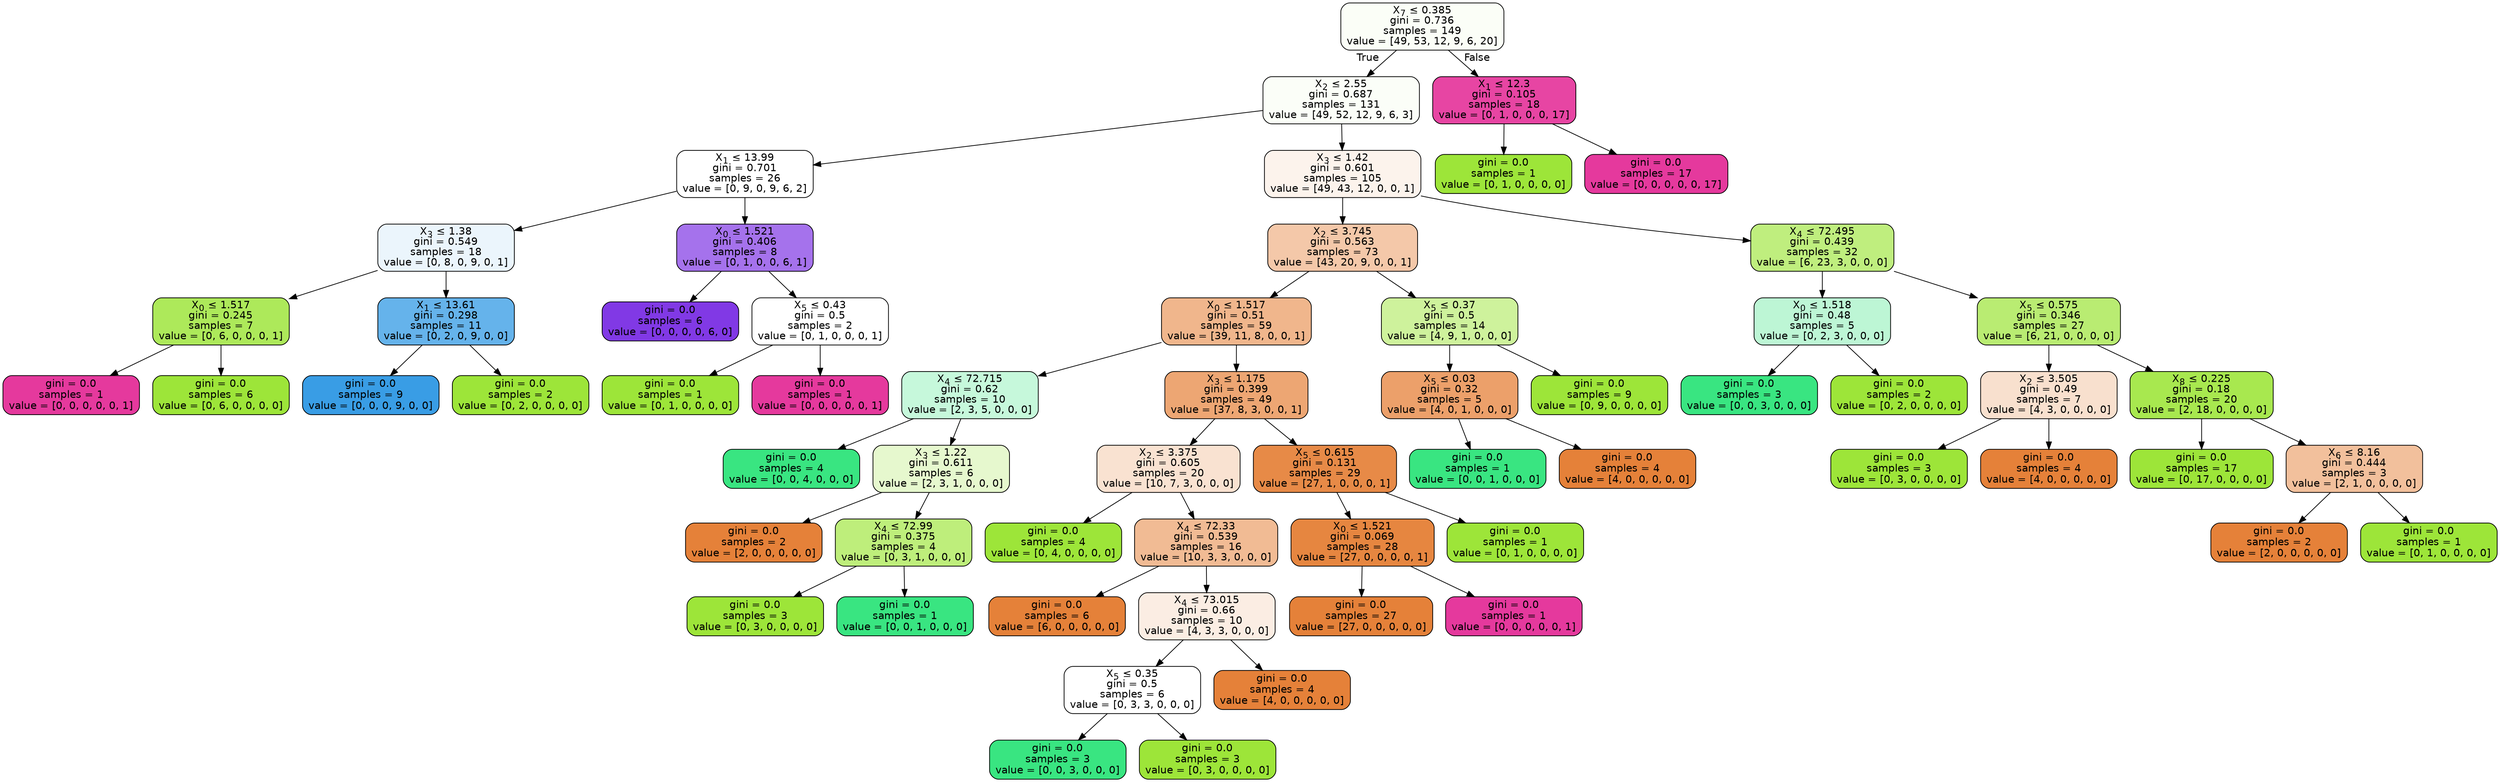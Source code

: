 digraph Tree {
node [shape=box, style="filled, rounded", color="black", fontname=helvetica] ;
edge [fontname=helvetica] ;
0 [label=<X<SUB>7</SUB> &le; 0.385<br/>gini = 0.736<br/>samples = 149<br/>value = [49, 53, 12, 9, 6, 20]>, fillcolor="#fbfef7"] ;
1 [label=<X<SUB>2</SUB> &le; 2.55<br/>gini = 0.687<br/>samples = 131<br/>value = [49, 52, 12, 9, 6, 3]>, fillcolor="#fbfef8"] ;
0 -> 1 [labeldistance=2.5, labelangle=45, headlabel="True"] ;
2 [label=<X<SUB>1</SUB> &le; 13.99<br/>gini = 0.701<br/>samples = 26<br/>value = [0, 9, 0, 9, 6, 2]>, fillcolor="#ffffff"] ;
1 -> 2 ;
3 [label=<X<SUB>3</SUB> &le; 1.38<br/>gini = 0.549<br/>samples = 18<br/>value = [0, 8, 0, 9, 0, 1]>, fillcolor="#ebf5fc"] ;
2 -> 3 ;
4 [label=<X<SUB>0</SUB> &le; 1.517<br/>gini = 0.245<br/>samples = 7<br/>value = [0, 6, 0, 0, 0, 1]>, fillcolor="#ade95a"] ;
3 -> 4 ;
5 [label=<gini = 0.0<br/>samples = 1<br/>value = [0, 0, 0, 0, 0, 1]>, fillcolor="#e5399d"] ;
4 -> 5 ;
6 [label=<gini = 0.0<br/>samples = 6<br/>value = [0, 6, 0, 0, 0, 0]>, fillcolor="#9de539"] ;
4 -> 6 ;
7 [label=<X<SUB>1</SUB> &le; 13.61<br/>gini = 0.298<br/>samples = 11<br/>value = [0, 2, 0, 9, 0, 0]>, fillcolor="#65b3eb"] ;
3 -> 7 ;
8 [label=<gini = 0.0<br/>samples = 9<br/>value = [0, 0, 0, 9, 0, 0]>, fillcolor="#399de5"] ;
7 -> 8 ;
9 [label=<gini = 0.0<br/>samples = 2<br/>value = [0, 2, 0, 0, 0, 0]>, fillcolor="#9de539"] ;
7 -> 9 ;
10 [label=<X<SUB>0</SUB> &le; 1.521<br/>gini = 0.406<br/>samples = 8<br/>value = [0, 1, 0, 0, 6, 1]>, fillcolor="#a572ec"] ;
2 -> 10 ;
11 [label=<gini = 0.0<br/>samples = 6<br/>value = [0, 0, 0, 0, 6, 0]>, fillcolor="#8139e5"] ;
10 -> 11 ;
12 [label=<X<SUB>5</SUB> &le; 0.43<br/>gini = 0.5<br/>samples = 2<br/>value = [0, 1, 0, 0, 0, 1]>, fillcolor="#ffffff"] ;
10 -> 12 ;
13 [label=<gini = 0.0<br/>samples = 1<br/>value = [0, 1, 0, 0, 0, 0]>, fillcolor="#9de539"] ;
12 -> 13 ;
14 [label=<gini = 0.0<br/>samples = 1<br/>value = [0, 0, 0, 0, 0, 1]>, fillcolor="#e5399d"] ;
12 -> 14 ;
15 [label=<X<SUB>3</SUB> &le; 1.42<br/>gini = 0.601<br/>samples = 105<br/>value = [49, 43, 12, 0, 0, 1]>, fillcolor="#fcf3ec"] ;
1 -> 15 ;
16 [label=<X<SUB>2</SUB> &le; 3.745<br/>gini = 0.563<br/>samples = 73<br/>value = [43, 20, 9, 0, 0, 1]>, fillcolor="#f4c8a9"] ;
15 -> 16 ;
17 [label=<X<SUB>0</SUB> &le; 1.517<br/>gini = 0.51<br/>samples = 59<br/>value = [39, 11, 8, 0, 0, 1]>, fillcolor="#f0b68c"] ;
16 -> 17 ;
18 [label=<X<SUB>4</SUB> &le; 72.715<br/>gini = 0.62<br/>samples = 10<br/>value = [2, 3, 5, 0, 0, 0]>, fillcolor="#c6f8db"] ;
17 -> 18 ;
19 [label=<gini = 0.0<br/>samples = 4<br/>value = [0, 0, 4, 0, 0, 0]>, fillcolor="#39e581"] ;
18 -> 19 ;
20 [label=<X<SUB>3</SUB> &le; 1.22<br/>gini = 0.611<br/>samples = 6<br/>value = [2, 3, 1, 0, 0, 0]>, fillcolor="#e6f8ce"] ;
18 -> 20 ;
21 [label=<gini = 0.0<br/>samples = 2<br/>value = [2, 0, 0, 0, 0, 0]>, fillcolor="#e58139"] ;
20 -> 21 ;
22 [label=<X<SUB>4</SUB> &le; 72.99<br/>gini = 0.375<br/>samples = 4<br/>value = [0, 3, 1, 0, 0, 0]>, fillcolor="#beee7b"] ;
20 -> 22 ;
23 [label=<gini = 0.0<br/>samples = 3<br/>value = [0, 3, 0, 0, 0, 0]>, fillcolor="#9de539"] ;
22 -> 23 ;
24 [label=<gini = 0.0<br/>samples = 1<br/>value = [0, 0, 1, 0, 0, 0]>, fillcolor="#39e581"] ;
22 -> 24 ;
25 [label=<X<SUB>3</SUB> &le; 1.175<br/>gini = 0.399<br/>samples = 49<br/>value = [37, 8, 3, 0, 0, 1]>, fillcolor="#eda673"] ;
17 -> 25 ;
26 [label=<X<SUB>2</SUB> &le; 3.375<br/>gini = 0.605<br/>samples = 20<br/>value = [10, 7, 3, 0, 0, 0]>, fillcolor="#f9e2d1"] ;
25 -> 26 ;
27 [label=<gini = 0.0<br/>samples = 4<br/>value = [0, 4, 0, 0, 0, 0]>, fillcolor="#9de539"] ;
26 -> 27 ;
28 [label=<X<SUB>4</SUB> &le; 72.33<br/>gini = 0.539<br/>samples = 16<br/>value = [10, 3, 3, 0, 0, 0]>, fillcolor="#f1bb94"] ;
26 -> 28 ;
29 [label=<gini = 0.0<br/>samples = 6<br/>value = [6, 0, 0, 0, 0, 0]>, fillcolor="#e58139"] ;
28 -> 29 ;
30 [label=<X<SUB>4</SUB> &le; 73.015<br/>gini = 0.66<br/>samples = 10<br/>value = [4, 3, 3, 0, 0, 0]>, fillcolor="#fbede3"] ;
28 -> 30 ;
31 [label=<X<SUB>5</SUB> &le; 0.35<br/>gini = 0.5<br/>samples = 6<br/>value = [0, 3, 3, 0, 0, 0]>, fillcolor="#ffffff"] ;
30 -> 31 ;
32 [label=<gini = 0.0<br/>samples = 3<br/>value = [0, 0, 3, 0, 0, 0]>, fillcolor="#39e581"] ;
31 -> 32 ;
33 [label=<gini = 0.0<br/>samples = 3<br/>value = [0, 3, 0, 0, 0, 0]>, fillcolor="#9de539"] ;
31 -> 33 ;
34 [label=<gini = 0.0<br/>samples = 4<br/>value = [4, 0, 0, 0, 0, 0]>, fillcolor="#e58139"] ;
30 -> 34 ;
35 [label=<X<SUB>5</SUB> &le; 0.615<br/>gini = 0.131<br/>samples = 29<br/>value = [27, 1, 0, 0, 0, 1]>, fillcolor="#e78a47"] ;
25 -> 35 ;
36 [label=<X<SUB>0</SUB> &le; 1.521<br/>gini = 0.069<br/>samples = 28<br/>value = [27, 0, 0, 0, 0, 1]>, fillcolor="#e68640"] ;
35 -> 36 ;
37 [label=<gini = 0.0<br/>samples = 27<br/>value = [27, 0, 0, 0, 0, 0]>, fillcolor="#e58139"] ;
36 -> 37 ;
38 [label=<gini = 0.0<br/>samples = 1<br/>value = [0, 0, 0, 0, 0, 1]>, fillcolor="#e5399d"] ;
36 -> 38 ;
39 [label=<gini = 0.0<br/>samples = 1<br/>value = [0, 1, 0, 0, 0, 0]>, fillcolor="#9de539"] ;
35 -> 39 ;
40 [label=<X<SUB>5</SUB> &le; 0.37<br/>gini = 0.5<br/>samples = 14<br/>value = [4, 9, 1, 0, 0, 0]>, fillcolor="#cef29c"] ;
16 -> 40 ;
41 [label=<X<SUB>5</SUB> &le; 0.03<br/>gini = 0.32<br/>samples = 5<br/>value = [4, 0, 1, 0, 0, 0]>, fillcolor="#eca06a"] ;
40 -> 41 ;
42 [label=<gini = 0.0<br/>samples = 1<br/>value = [0, 0, 1, 0, 0, 0]>, fillcolor="#39e581"] ;
41 -> 42 ;
43 [label=<gini = 0.0<br/>samples = 4<br/>value = [4, 0, 0, 0, 0, 0]>, fillcolor="#e58139"] ;
41 -> 43 ;
44 [label=<gini = 0.0<br/>samples = 9<br/>value = [0, 9, 0, 0, 0, 0]>, fillcolor="#9de539"] ;
40 -> 44 ;
45 [label=<X<SUB>4</SUB> &le; 72.495<br/>gini = 0.439<br/>samples = 32<br/>value = [6, 23, 3, 0, 0, 0]>, fillcolor="#bfee7e"] ;
15 -> 45 ;
46 [label=<X<SUB>0</SUB> &le; 1.518<br/>gini = 0.48<br/>samples = 5<br/>value = [0, 2, 3, 0, 0, 0]>, fillcolor="#bdf6d5"] ;
45 -> 46 ;
47 [label=<gini = 0.0<br/>samples = 3<br/>value = [0, 0, 3, 0, 0, 0]>, fillcolor="#39e581"] ;
46 -> 47 ;
48 [label=<gini = 0.0<br/>samples = 2<br/>value = [0, 2, 0, 0, 0, 0]>, fillcolor="#9de539"] ;
46 -> 48 ;
49 [label=<X<SUB>5</SUB> &le; 0.575<br/>gini = 0.346<br/>samples = 27<br/>value = [6, 21, 0, 0, 0, 0]>, fillcolor="#b9ec72"] ;
45 -> 49 ;
50 [label=<X<SUB>2</SUB> &le; 3.505<br/>gini = 0.49<br/>samples = 7<br/>value = [4, 3, 0, 0, 0, 0]>, fillcolor="#f8e0ce"] ;
49 -> 50 ;
51 [label=<gini = 0.0<br/>samples = 3<br/>value = [0, 3, 0, 0, 0, 0]>, fillcolor="#9de539"] ;
50 -> 51 ;
52 [label=<gini = 0.0<br/>samples = 4<br/>value = [4, 0, 0, 0, 0, 0]>, fillcolor="#e58139"] ;
50 -> 52 ;
53 [label=<X<SUB>8</SUB> &le; 0.225<br/>gini = 0.18<br/>samples = 20<br/>value = [2, 18, 0, 0, 0, 0]>, fillcolor="#a8e84f"] ;
49 -> 53 ;
54 [label=<gini = 0.0<br/>samples = 17<br/>value = [0, 17, 0, 0, 0, 0]>, fillcolor="#9de539"] ;
53 -> 54 ;
55 [label=<X<SUB>6</SUB> &le; 8.16<br/>gini = 0.444<br/>samples = 3<br/>value = [2, 1, 0, 0, 0, 0]>, fillcolor="#f2c09c"] ;
53 -> 55 ;
56 [label=<gini = 0.0<br/>samples = 2<br/>value = [2, 0, 0, 0, 0, 0]>, fillcolor="#e58139"] ;
55 -> 56 ;
57 [label=<gini = 0.0<br/>samples = 1<br/>value = [0, 1, 0, 0, 0, 0]>, fillcolor="#9de539"] ;
55 -> 57 ;
58 [label=<X<SUB>1</SUB> &le; 12.3<br/>gini = 0.105<br/>samples = 18<br/>value = [0, 1, 0, 0, 0, 17]>, fillcolor="#e745a3"] ;
0 -> 58 [labeldistance=2.5, labelangle=-45, headlabel="False"] ;
59 [label=<gini = 0.0<br/>samples = 1<br/>value = [0, 1, 0, 0, 0, 0]>, fillcolor="#9de539"] ;
58 -> 59 ;
60 [label=<gini = 0.0<br/>samples = 17<br/>value = [0, 0, 0, 0, 0, 17]>, fillcolor="#e5399d"] ;
58 -> 60 ;
}